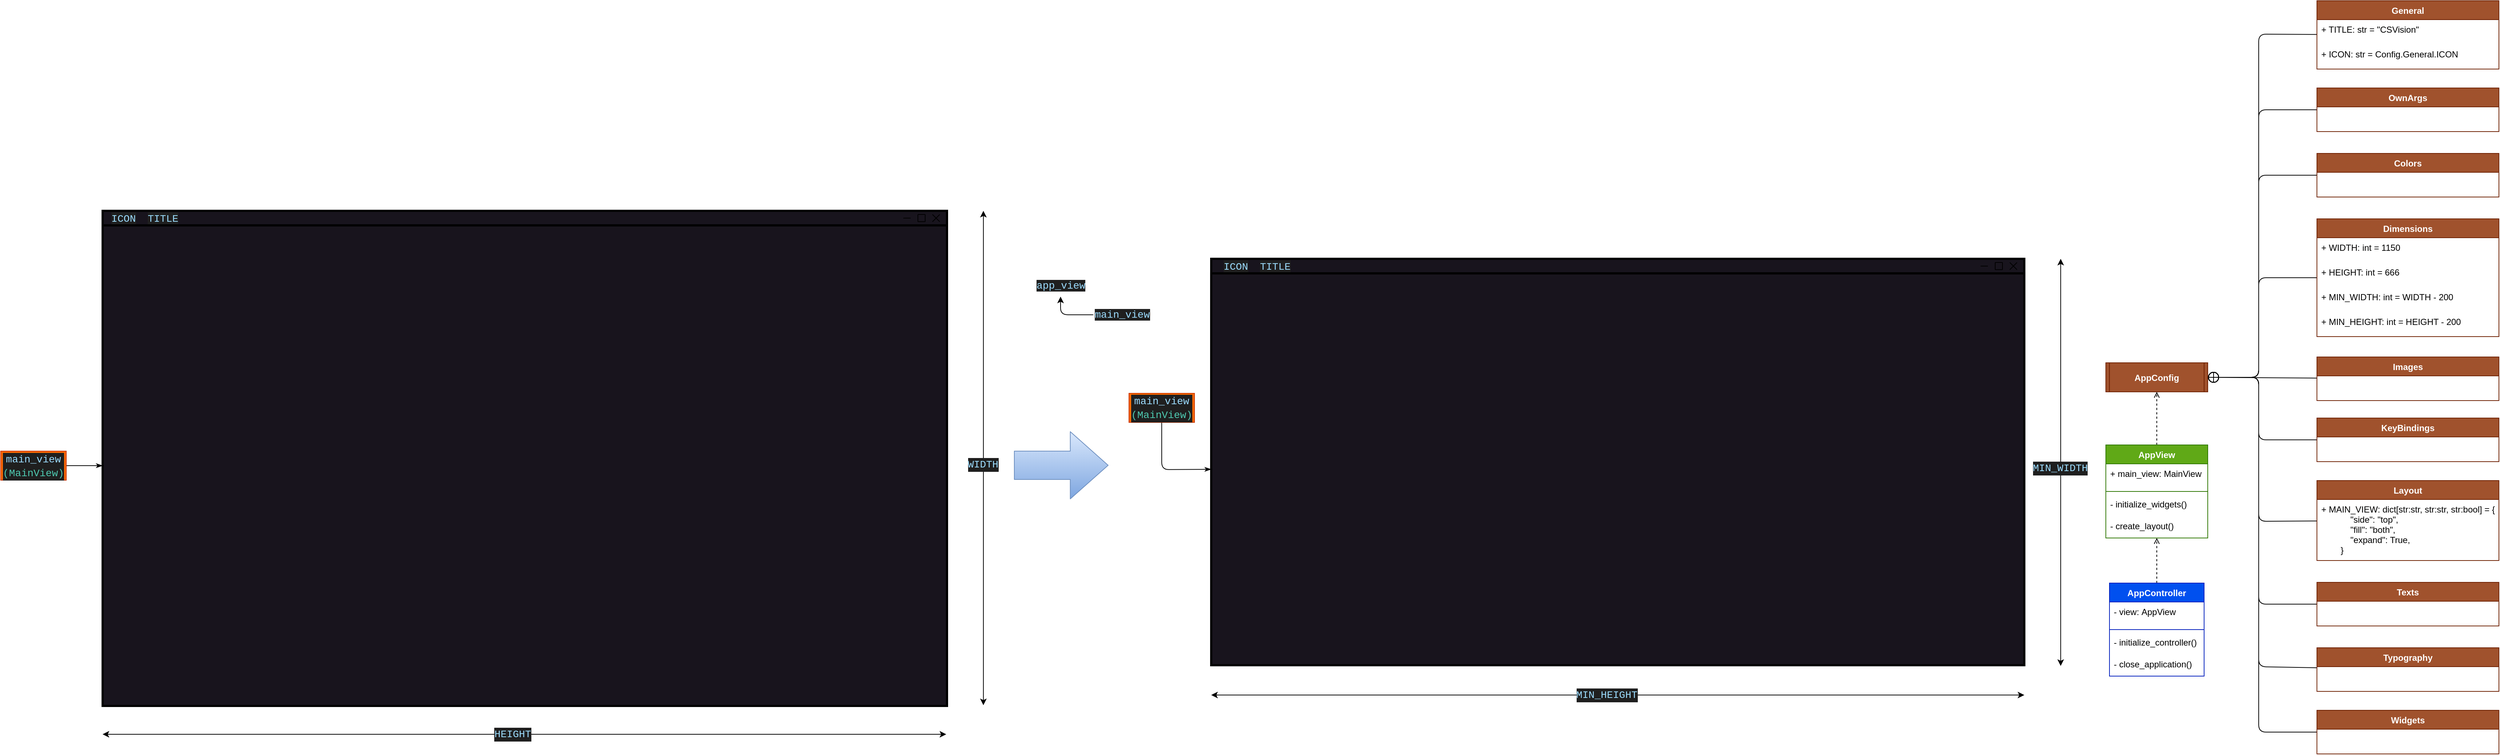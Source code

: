 <mxfile>
    <diagram id="7fKATI9YxWc4WFzTag0X" name="Page-1">
        <mxGraphModel dx="8918" dy="-8693" grid="1" gridSize="10" guides="1" tooltips="1" connect="1" arrows="1" fold="1" page="1" pageScale="1" pageWidth="1169" pageHeight="827" math="0" shadow="0">
            <root>
                <mxCell id="0"/>
                <mxCell id="1" parent="0"/>
                <mxCell id="2" value="" style="rounded=0;whiteSpace=wrap;html=1;fillColor=#18141D;strokeWidth=3;" vertex="1" parent="1">
                    <mxGeometry x="-8021" y="9979" width="1160" height="681" as="geometry"/>
                </mxCell>
                <mxCell id="3" value="" style="endArrow=none;html=1;" edge="1" parent="1">
                    <mxGeometry width="50" height="50" relative="1" as="geometry">
                        <mxPoint x="-6880.98" y="9994" as="sourcePoint"/>
                        <mxPoint x="-6870.98" y="9984" as="targetPoint"/>
                    </mxGeometry>
                </mxCell>
                <mxCell id="4" value="" style="endArrow=none;html=1;" edge="1" parent="1">
                    <mxGeometry width="50" height="50" relative="1" as="geometry">
                        <mxPoint x="-6880.98" y="9984" as="sourcePoint"/>
                        <mxPoint x="-6870.98" y="9994" as="targetPoint"/>
                    </mxGeometry>
                </mxCell>
                <mxCell id="5" value="" style="endArrow=none;html=1;" edge="1" parent="1">
                    <mxGeometry width="50" height="50" relative="1" as="geometry">
                        <mxPoint x="-6921" y="9989" as="sourcePoint"/>
                        <mxPoint x="-6911" y="9989" as="targetPoint"/>
                    </mxGeometry>
                </mxCell>
                <mxCell id="6" value="" style="endArrow=none;html=1;" edge="1" parent="1">
                    <mxGeometry width="50" height="50" relative="1" as="geometry">
                        <mxPoint x="-6901" y="9993.89" as="sourcePoint"/>
                        <mxPoint x="-6891" y="9993.89" as="targetPoint"/>
                    </mxGeometry>
                </mxCell>
                <mxCell id="7" value="" style="endArrow=none;html=1;" edge="1" parent="1">
                    <mxGeometry width="50" height="50" relative="1" as="geometry">
                        <mxPoint x="-6901" y="9984" as="sourcePoint"/>
                        <mxPoint x="-6891" y="9984" as="targetPoint"/>
                    </mxGeometry>
                </mxCell>
                <mxCell id="8" value="" style="endArrow=none;html=1;" edge="1" parent="1">
                    <mxGeometry width="50" height="50" relative="1" as="geometry">
                        <mxPoint x="-6901" y="9984" as="sourcePoint"/>
                        <mxPoint x="-6901" y="9994" as="targetPoint"/>
                    </mxGeometry>
                </mxCell>
                <mxCell id="9" value="" style="endArrow=none;html=1;" edge="1" parent="1">
                    <mxGeometry width="50" height="50" relative="1" as="geometry">
                        <mxPoint x="-6891" y="9994" as="sourcePoint"/>
                        <mxPoint x="-6891" y="9984" as="targetPoint"/>
                    </mxGeometry>
                </mxCell>
                <mxCell id="72" value="" style="endArrow=classic;startArrow=classic;html=1;" edge="1" parent="1">
                    <mxGeometry width="50" height="50" relative="1" as="geometry">
                        <mxPoint x="-8021" y="10699" as="sourcePoint"/>
                        <mxPoint x="-6862.101" y="10699" as="targetPoint"/>
                    </mxGeometry>
                </mxCell>
                <mxCell id="74" value="&lt;div style=&quot;color: rgb(204, 204, 204); background-color: rgb(31, 31, 31); font-family: Consolas, &amp;quot;Courier New&amp;quot;, monospace; font-size: 14px; line-height: 19px;&quot;&gt;&lt;span style=&quot;color: #9cdcfe;&quot;&gt;HEIGHT&lt;/span&gt;&lt;/div&gt;" style="edgeLabel;html=1;align=center;verticalAlign=middle;resizable=0;points=[];" vertex="1" connectable="0" parent="72">
                    <mxGeometry x="-0.027" relative="1" as="geometry">
                        <mxPoint x="-1" as="offset"/>
                    </mxGeometry>
                </mxCell>
                <mxCell id="77" value="&lt;div style=&quot;color: rgb(204, 204, 204); background-color: rgb(31, 31, 31); font-family: Consolas, &amp;quot;Courier New&amp;quot;, monospace; font-weight: normal; font-size: 14px; line-height: 19px;&quot;&gt;&lt;div&gt;&lt;span style=&quot;color: #9cdcfe;&quot;&gt;TITLE&lt;/span&gt;&lt;/div&gt;&lt;/div&gt;" style="text;whiteSpace=wrap;html=1;" vertex="1" parent="1">
                    <mxGeometry x="-7961.02" y="9974" width="40" height="20" as="geometry"/>
                </mxCell>
                <mxCell id="78" value="&lt;div style=&quot;color: rgb(204, 204, 204); background-color: rgb(31, 31, 31); font-family: Consolas, &amp;quot;Courier New&amp;quot;, monospace; font-weight: normal; font-size: 14px; line-height: 19px;&quot;&gt;&lt;div&gt;&lt;span style=&quot;color: #9cdcfe;&quot;&gt;ICON&lt;/span&gt;&lt;/div&gt;&lt;/div&gt;" style="text;whiteSpace=wrap;html=1;" vertex="1" parent="1">
                    <mxGeometry x="-8011.02" y="9974" width="39" height="27" as="geometry"/>
                </mxCell>
                <mxCell id="90" value="" style="endArrow=classic;startArrow=classic;html=1;" edge="1" parent="1">
                    <mxGeometry width="50" height="50" relative="1" as="geometry">
                        <mxPoint x="-6811.02" y="10659" as="sourcePoint"/>
                        <mxPoint x="-6811.02" y="9979" as="targetPoint"/>
                    </mxGeometry>
                </mxCell>
                <mxCell id="91" value="&lt;div style=&quot;color: rgb(204, 204, 204); background-color: rgb(31, 31, 31); font-family: Consolas, &amp;quot;Courier New&amp;quot;, monospace; font-size: 14px; line-height: 19px;&quot;&gt;&lt;span style=&quot;color: #9cdcfe;&quot;&gt;WIDTH&lt;/span&gt;&lt;/div&gt;" style="edgeLabel;html=1;align=center;verticalAlign=middle;resizable=0;points=[];" vertex="1" connectable="0" parent="90">
                    <mxGeometry x="-0.027" relative="1" as="geometry">
                        <mxPoint x="-1" as="offset"/>
                    </mxGeometry>
                </mxCell>
                <mxCell id="94" value="" style="shape=flexArrow;endArrow=classic;html=1;fontSize=999;endWidth=52.381;endSize=17.01;fillColor=#dae8fc;strokeColor=#6c8ebf;gradientColor=#7ea6e0;width=39.048;" edge="1" parent="1">
                    <mxGeometry width="50" height="50" relative="1" as="geometry">
                        <mxPoint x="-6769.02" y="10329" as="sourcePoint"/>
                        <mxPoint x="-6639.13" y="10329" as="targetPoint"/>
                    </mxGeometry>
                </mxCell>
                <mxCell id="95" value="" style="rounded=0;whiteSpace=wrap;html=1;fillColor=#18141D;strokeWidth=3;" vertex="1" parent="1">
                    <mxGeometry x="-8021" y="9999" width="1160" height="661" as="geometry"/>
                </mxCell>
                <mxCell id="96" style="edgeStyle=none;html=1;entryX=0;entryY=0.5;entryDx=0;entryDy=0;startArrow=none;startFill=0;endArrow=classicThin;endFill=1;" edge="1" parent="1" source="97" target="95">
                    <mxGeometry relative="1" as="geometry"/>
                </mxCell>
                <mxCell id="97" value="&lt;div style=&quot;color: rgb(204, 204, 204); background-color: rgb(31, 31, 31); font-family: Consolas, &amp;quot;Courier New&amp;quot;, monospace; font-size: 14px; line-height: 19px;&quot;&gt;&lt;/div&gt;&lt;div style=&quot;color: rgb(204, 204, 204); background-color: rgb(31, 31, 31); font-family: Consolas, &amp;quot;Courier New&amp;quot;, monospace; font-size: 14px; line-height: 19px;&quot;&gt;&lt;span style=&quot;color: #9cdcfe;&quot;&gt;main_view&lt;/span&gt;&lt;/div&gt;&lt;div style=&quot;color: rgb(204, 204, 204); background-color: rgb(31, 31, 31); font-family: Consolas, &amp;quot;Courier New&amp;quot;, monospace; font-size: 14px; line-height: 19px;&quot;&gt;&lt;span style=&quot;color: #4ec9b0;&quot;&gt;(MainView)&lt;/span&gt;&lt;/div&gt;" style="text;html=1;strokeColor=#C73500;fillColor=#fa6800;align=center;verticalAlign=middle;whiteSpace=wrap;rounded=0;fontColor=#000000;" vertex="1" parent="1">
                    <mxGeometry x="-8161" y="10309.5" width="90" height="40" as="geometry"/>
                </mxCell>
                <mxCell id="111" value="" style="rounded=0;whiteSpace=wrap;html=1;fillColor=#18141D;strokeWidth=3;" vertex="1" parent="1">
                    <mxGeometry x="-6498.02" y="10045" width="1117" height="559" as="geometry"/>
                </mxCell>
                <mxCell id="112" value="" style="endArrow=none;html=1;" edge="1" parent="1">
                    <mxGeometry width="50" height="50" relative="1" as="geometry">
                        <mxPoint x="-5401" y="10060" as="sourcePoint"/>
                        <mxPoint x="-5391" y="10050" as="targetPoint"/>
                    </mxGeometry>
                </mxCell>
                <mxCell id="113" value="" style="endArrow=none;html=1;" edge="1" parent="1">
                    <mxGeometry width="50" height="50" relative="1" as="geometry">
                        <mxPoint x="-5401" y="10050" as="sourcePoint"/>
                        <mxPoint x="-5391" y="10060" as="targetPoint"/>
                    </mxGeometry>
                </mxCell>
                <mxCell id="114" value="" style="endArrow=none;html=1;" edge="1" parent="1">
                    <mxGeometry width="50" height="50" relative="1" as="geometry">
                        <mxPoint x="-5441.02" y="10055" as="sourcePoint"/>
                        <mxPoint x="-5431.02" y="10055" as="targetPoint"/>
                    </mxGeometry>
                </mxCell>
                <mxCell id="115" value="" style="endArrow=none;html=1;" edge="1" parent="1">
                    <mxGeometry width="50" height="50" relative="1" as="geometry">
                        <mxPoint x="-5421.02" y="10059.89" as="sourcePoint"/>
                        <mxPoint x="-5411.02" y="10059.89" as="targetPoint"/>
                    </mxGeometry>
                </mxCell>
                <mxCell id="116" value="" style="endArrow=none;html=1;" edge="1" parent="1">
                    <mxGeometry width="50" height="50" relative="1" as="geometry">
                        <mxPoint x="-5421.02" y="10050" as="sourcePoint"/>
                        <mxPoint x="-5411.02" y="10050" as="targetPoint"/>
                    </mxGeometry>
                </mxCell>
                <mxCell id="117" value="" style="endArrow=none;html=1;" edge="1" parent="1">
                    <mxGeometry width="50" height="50" relative="1" as="geometry">
                        <mxPoint x="-5421.02" y="10050" as="sourcePoint"/>
                        <mxPoint x="-5421.02" y="10060" as="targetPoint"/>
                    </mxGeometry>
                </mxCell>
                <mxCell id="118" value="" style="endArrow=none;html=1;" edge="1" parent="1">
                    <mxGeometry width="50" height="50" relative="1" as="geometry">
                        <mxPoint x="-5411.02" y="10060" as="sourcePoint"/>
                        <mxPoint x="-5411.02" y="10050" as="targetPoint"/>
                    </mxGeometry>
                </mxCell>
                <mxCell id="119" value="&lt;div style=&quot;color: rgb(204, 204, 204); background-color: rgb(31, 31, 31); font-family: Consolas, &amp;quot;Courier New&amp;quot;, monospace; font-weight: normal; font-size: 14px; line-height: 19px;&quot;&gt;&lt;div&gt;&lt;span style=&quot;color: #9cdcfe;&quot;&gt;TITLE&lt;/span&gt;&lt;/div&gt;&lt;/div&gt;" style="text;whiteSpace=wrap;html=1;" vertex="1" parent="1">
                    <mxGeometry x="-6433.04" y="10040" width="40" height="20" as="geometry"/>
                </mxCell>
                <mxCell id="120" value="&lt;div style=&quot;color: rgb(204, 204, 204); background-color: rgb(31, 31, 31); font-family: Consolas, &amp;quot;Courier New&amp;quot;, monospace; font-weight: normal; font-size: 14px; line-height: 19px;&quot;&gt;&lt;div&gt;&lt;span style=&quot;color: #9cdcfe;&quot;&gt;ICON&lt;/span&gt;&lt;/div&gt;&lt;/div&gt;" style="text;whiteSpace=wrap;html=1;" vertex="1" parent="1">
                    <mxGeometry x="-6483.04" y="10040" width="39" height="27" as="geometry"/>
                </mxCell>
                <mxCell id="121" value="" style="rounded=0;whiteSpace=wrap;html=1;fillColor=#18141D;strokeWidth=3;" vertex="1" parent="1">
                    <mxGeometry x="-6498.02" y="10065" width="1117" height="539" as="geometry"/>
                </mxCell>
                <mxCell id="122" style="edgeStyle=none;html=1;entryX=0;entryY=0.5;entryDx=0;entryDy=0;startArrow=none;startFill=0;endArrow=classicThin;endFill=1;" edge="1" parent="1" source="123" target="121">
                    <mxGeometry relative="1" as="geometry">
                        <Array as="points">
                            <mxPoint x="-6566.02" y="10335"/>
                        </Array>
                    </mxGeometry>
                </mxCell>
                <mxCell id="123" value="&lt;div style=&quot;color: rgb(204, 204, 204); background-color: rgb(31, 31, 31); font-family: Consolas, &amp;quot;Courier New&amp;quot;, monospace; font-size: 14px; line-height: 19px;&quot;&gt;&lt;/div&gt;&lt;div style=&quot;color: rgb(204, 204, 204); background-color: rgb(31, 31, 31); font-family: Consolas, &amp;quot;Courier New&amp;quot;, monospace; font-size: 14px; line-height: 19px;&quot;&gt;&lt;span style=&quot;color: #9cdcfe;&quot;&gt;main_view&lt;/span&gt;&lt;/div&gt;&lt;div style=&quot;color: rgb(204, 204, 204); background-color: rgb(31, 31, 31); font-family: Consolas, &amp;quot;Courier New&amp;quot;, monospace; font-size: 14px; line-height: 19px;&quot;&gt;&lt;span style=&quot;color: #4ec9b0;&quot;&gt;(MainView)&lt;/span&gt;&lt;/div&gt;" style="text;html=1;strokeColor=#C73500;fillColor=#fa6800;align=center;verticalAlign=middle;whiteSpace=wrap;rounded=0;fontColor=#000000;" vertex="1" parent="1">
                    <mxGeometry x="-6611.02" y="10230" width="90" height="40" as="geometry"/>
                </mxCell>
                <mxCell id="124" value="" style="endArrow=classic;startArrow=classic;html=1;" edge="1" parent="1">
                    <mxGeometry width="50" height="50" relative="1" as="geometry">
                        <mxPoint x="-5331.02" y="10605" as="sourcePoint"/>
                        <mxPoint x="-5331.02" y="10045" as="targetPoint"/>
                    </mxGeometry>
                </mxCell>
                <mxCell id="125" value="&lt;div style=&quot;color: rgb(204, 204, 204); background-color: rgb(31, 31, 31); font-family: Consolas, &amp;quot;Courier New&amp;quot;, monospace; font-size: 14px; line-height: 19px;&quot;&gt;&lt;div style=&quot;line-height: 19px;&quot;&gt;&lt;span style=&quot;color: #9cdcfe;&quot;&gt;MIN_WIDTH&lt;/span&gt;&lt;/div&gt;&lt;/div&gt;" style="edgeLabel;html=1;align=center;verticalAlign=middle;resizable=0;points=[];" vertex="1" connectable="0" parent="124">
                    <mxGeometry x="-0.027" relative="1" as="geometry">
                        <mxPoint x="-1" as="offset"/>
                    </mxGeometry>
                </mxCell>
                <mxCell id="126" value="" style="endArrow=classic;startArrow=classic;html=1;" edge="1" parent="1">
                    <mxGeometry width="50" height="50" relative="1" as="geometry">
                        <mxPoint x="-6498.02" y="10645" as="sourcePoint"/>
                        <mxPoint x="-5381.02" y="10645" as="targetPoint"/>
                    </mxGeometry>
                </mxCell>
                <mxCell id="127" value="&lt;div style=&quot;color: rgb(204, 204, 204); background-color: rgb(31, 31, 31); font-family: Consolas, &amp;quot;Courier New&amp;quot;, monospace; font-size: 14px; line-height: 19px;&quot;&gt;&lt;div style=&quot;line-height: 19px;&quot;&gt;&lt;span style=&quot;color: #9cdcfe;&quot;&gt;MIN_HEIGHT&lt;/span&gt;&lt;/div&gt;&lt;/div&gt;" style="edgeLabel;html=1;align=center;verticalAlign=middle;resizable=0;points=[];" vertex="1" connectable="0" parent="126">
                    <mxGeometry x="-0.027" relative="1" as="geometry">
                        <mxPoint x="-1" as="offset"/>
                    </mxGeometry>
                </mxCell>
                <mxCell id="129" value="&lt;span style=&quot;color: rgb(156, 220, 254); font-family: Consolas, &amp;quot;Courier New&amp;quot;, monospace; font-size: 14px; font-style: normal; font-variant-ligatures: normal; font-variant-caps: normal; font-weight: 400; letter-spacing: normal; orphans: 2; text-align: center; text-indent: 0px; text-transform: none; widows: 2; word-spacing: 0px; -webkit-text-stroke-width: 0px; background-color: rgb(31, 31, 31); text-decoration-thickness: initial; text-decoration-style: initial; text-decoration-color: initial; float: none; display: inline !important;&quot;&gt;app_view&lt;/span&gt;" style="text;whiteSpace=wrap;html=1;" vertex="1" parent="1">
                    <mxGeometry x="-6740" y="10067" width="70" height="30" as="geometry"/>
                </mxCell>
                <mxCell id="132" style="edgeStyle=none;html=1;entryX=0.5;entryY=1;entryDx=0;entryDy=0;" edge="1" parent="1" source="130" target="129">
                    <mxGeometry relative="1" as="geometry">
                        <Array as="points">
                            <mxPoint x="-6705" y="10122"/>
                        </Array>
                    </mxGeometry>
                </mxCell>
                <mxCell id="130" value="&lt;span style=&quot;color: rgb(156, 220, 254); font-family: Consolas, &amp;quot;Courier New&amp;quot;, monospace; font-size: 14px; font-style: normal; font-variant-ligatures: normal; font-variant-caps: normal; font-weight: 400; letter-spacing: normal; orphans: 2; text-align: center; text-indent: 0px; text-transform: none; widows: 2; word-spacing: 0px; -webkit-text-stroke-width: 0px; background-color: rgb(31, 31, 31); text-decoration-thickness: initial; text-decoration-style: initial; text-decoration-color: initial; float: none; display: inline !important;&quot;&gt;main_view&lt;/span&gt;" style="text;whiteSpace=wrap;html=1;" vertex="1" parent="1">
                    <mxGeometry x="-6660" y="10107" width="70" height="30" as="geometry"/>
                </mxCell>
                <mxCell id="182" style="edgeStyle=none;html=1;endArrow=open;endFill=0;dashed=1;" edge="1" parent="1" source="133" target="139">
                    <mxGeometry relative="1" as="geometry"/>
                </mxCell>
                <mxCell id="133" value="AppController" style="swimlane;fontStyle=1;align=center;verticalAlign=top;childLayout=stackLayout;horizontal=1;startSize=26;horizontalStack=0;resizeParent=1;resizeParentMax=0;resizeLast=0;collapsible=1;marginBottom=0;rounded=0;fillColor=#0050ef;fontColor=#ffffff;strokeColor=#001DBC;" vertex="1" parent="1">
                    <mxGeometry x="-5264" y="10491" width="130" height="128" as="geometry"/>
                </mxCell>
                <mxCell id="134" value="- view: AppView" style="text;strokeColor=none;fillColor=none;align=left;verticalAlign=top;spacingLeft=4;spacingRight=4;overflow=hidden;rotatable=0;points=[[0,0.5],[1,0.5]];portConstraint=eastwest;rounded=0;" vertex="1" parent="133">
                    <mxGeometry y="26" width="130" height="34" as="geometry"/>
                </mxCell>
                <mxCell id="135" value="" style="line;strokeWidth=1;fillColor=none;align=left;verticalAlign=middle;spacingTop=-1;spacingLeft=3;spacingRight=3;rotatable=0;labelPosition=right;points=[];portConstraint=eastwest;strokeColor=inherit;rounded=0;" vertex="1" parent="133">
                    <mxGeometry y="60" width="130" height="8" as="geometry"/>
                </mxCell>
                <mxCell id="136" value="- initialize_controller()" style="text;strokeColor=none;fillColor=none;align=left;verticalAlign=top;spacingLeft=4;spacingRight=4;overflow=hidden;rotatable=0;points=[[0,0.5],[1,0.5]];portConstraint=eastwest;rounded=0;" vertex="1" parent="133">
                    <mxGeometry y="68" width="130" height="30" as="geometry"/>
                </mxCell>
                <mxCell id="138" value="- close_application()" style="text;strokeColor=none;fillColor=none;align=left;verticalAlign=top;spacingLeft=4;spacingRight=4;overflow=hidden;rotatable=0;points=[[0,0.5],[1,0.5]];portConstraint=eastwest;rounded=0;" vertex="1" parent="133">
                    <mxGeometry y="98" width="130" height="30" as="geometry"/>
                </mxCell>
                <mxCell id="183" style="edgeStyle=none;html=1;entryX=0.5;entryY=1;entryDx=0;entryDy=0;dashed=1;endArrow=open;endFill=0;" edge="1" parent="1" source="139" target="150">
                    <mxGeometry relative="1" as="geometry"/>
                </mxCell>
                <mxCell id="139" value="AppView" style="swimlane;fontStyle=1;align=center;verticalAlign=top;childLayout=stackLayout;horizontal=1;startSize=26;horizontalStack=0;resizeParent=1;resizeParentMax=0;resizeLast=0;collapsible=1;marginBottom=0;rounded=0;fillColor=#60a917;fontColor=#ffffff;strokeColor=#2D7600;" vertex="1" parent="1">
                    <mxGeometry x="-5269" y="10301" width="140" height="128" as="geometry"/>
                </mxCell>
                <mxCell id="140" value="+ main_view: MainView" style="text;strokeColor=none;fillColor=none;align=left;verticalAlign=top;spacingLeft=4;spacingRight=4;overflow=hidden;rotatable=0;points=[[0,0.5],[1,0.5]];portConstraint=eastwest;rounded=0;" vertex="1" parent="139">
                    <mxGeometry y="26" width="140" height="34" as="geometry"/>
                </mxCell>
                <mxCell id="141" value="" style="line;strokeWidth=1;fillColor=none;align=left;verticalAlign=middle;spacingTop=-1;spacingLeft=3;spacingRight=3;rotatable=0;labelPosition=right;points=[];portConstraint=eastwest;strokeColor=inherit;rounded=0;" vertex="1" parent="139">
                    <mxGeometry y="60" width="140" height="8" as="geometry"/>
                </mxCell>
                <mxCell id="142" value="- initialize_widgets()" style="text;strokeColor=none;fillColor=none;align=left;verticalAlign=top;spacingLeft=4;spacingRight=4;overflow=hidden;rotatable=0;points=[[0,0.5],[1,0.5]];portConstraint=eastwest;rounded=0;" vertex="1" parent="139">
                    <mxGeometry y="68" width="140" height="30" as="geometry"/>
                </mxCell>
                <mxCell id="143" value="- create_layout()" style="text;strokeColor=none;fillColor=none;align=left;verticalAlign=top;spacingLeft=4;spacingRight=4;overflow=hidden;rotatable=0;points=[[0,0.5],[1,0.5]];portConstraint=eastwest;rounded=0;" vertex="1" parent="139">
                    <mxGeometry y="98" width="140" height="30" as="geometry"/>
                </mxCell>
                <mxCell id="181" style="edgeStyle=none;html=1;entryX=1;entryY=0.5;entryDx=0;entryDy=0;endArrow=circlePlus;endFill=0;" edge="1" parent="1" source="145" target="150">
                    <mxGeometry relative="1" as="geometry">
                        <Array as="points">
                            <mxPoint x="-5059" y="9736"/>
                            <mxPoint x="-5059" y="10208"/>
                        </Array>
                    </mxGeometry>
                </mxCell>
                <mxCell id="145" value="General" style="swimlane;fontStyle=1;align=center;verticalAlign=top;childLayout=stackLayout;horizontal=1;startSize=26;horizontalStack=0;resizeParent=1;resizeParentMax=0;resizeLast=0;collapsible=1;marginBottom=0;rounded=0;fillColor=#a0522d;fontColor=#ffffff;strokeColor=#6D1F00;" vertex="1" parent="1">
                    <mxGeometry x="-4979" y="9690" width="250" height="94" as="geometry"/>
                </mxCell>
                <mxCell id="146" value="+ TITLE: str = &quot;CSVision&quot;" style="text;strokeColor=none;fillColor=none;align=left;verticalAlign=top;spacingLeft=4;spacingRight=4;overflow=hidden;rotatable=0;points=[[0,0.5],[1,0.5]];portConstraint=eastwest;rounded=0;" vertex="1" parent="145">
                    <mxGeometry y="26" width="250" height="34" as="geometry"/>
                </mxCell>
                <mxCell id="151" value="+ ICON: str = Config.General.ICON" style="text;strokeColor=none;fillColor=none;align=left;verticalAlign=top;spacingLeft=4;spacingRight=4;overflow=hidden;rotatable=0;points=[[0,0.5],[1,0.5]];portConstraint=eastwest;rounded=0;" vertex="1" parent="145">
                    <mxGeometry y="60" width="250" height="34" as="geometry"/>
                </mxCell>
                <mxCell id="150" value="AppConfig" style="shape=process2;fixedSize=1;size=5;fontStyle=1;fillColor=#a0522d;fontColor=#ffffff;strokeColor=#6D1F00;" vertex="1" parent="1">
                    <mxGeometry x="-5269" y="10188" width="140" height="40" as="geometry"/>
                </mxCell>
                <mxCell id="180" style="edgeStyle=none;html=1;entryX=1;entryY=0.5;entryDx=0;entryDy=0;endArrow=circlePlus;endFill=0;" edge="1" parent="1" source="152" target="150">
                    <mxGeometry relative="1" as="geometry">
                        <Array as="points">
                            <mxPoint x="-5059" y="9840"/>
                            <mxPoint x="-5059" y="10208"/>
                        </Array>
                    </mxGeometry>
                </mxCell>
                <mxCell id="152" value="OwnArgs" style="swimlane;fontStyle=1;align=center;verticalAlign=top;childLayout=stackLayout;horizontal=1;startSize=26;horizontalStack=0;resizeParent=1;resizeParentMax=0;resizeLast=0;collapsible=1;marginBottom=0;rounded=0;fillColor=#a0522d;fontColor=#ffffff;strokeColor=#6D1F00;" vertex="1" parent="1">
                    <mxGeometry x="-4979" y="9810" width="250" height="60" as="geometry"/>
                </mxCell>
                <mxCell id="179" style="edgeStyle=none;html=1;entryX=1;entryY=0.5;entryDx=0;entryDy=0;endArrow=circlePlus;endFill=0;" edge="1" parent="1" source="155" target="150">
                    <mxGeometry relative="1" as="geometry">
                        <Array as="points">
                            <mxPoint x="-5059" y="9930"/>
                            <mxPoint x="-5059" y="10208"/>
                        </Array>
                    </mxGeometry>
                </mxCell>
                <mxCell id="155" value="Colors" style="swimlane;fontStyle=1;align=center;verticalAlign=top;childLayout=stackLayout;horizontal=1;startSize=26;horizontalStack=0;resizeParent=1;resizeParentMax=0;resizeLast=0;collapsible=1;marginBottom=0;rounded=0;fillColor=#a0522d;fontColor=#ffffff;strokeColor=#6D1F00;" vertex="1" parent="1">
                    <mxGeometry x="-4979" y="9900" width="250" height="60" as="geometry"/>
                </mxCell>
                <mxCell id="173" style="edgeStyle=none;html=1;entryX=1;entryY=0.5;entryDx=0;entryDy=0;endArrow=circlePlus;endFill=0;" edge="1" parent="1" source="158" target="150">
                    <mxGeometry relative="1" as="geometry">
                        <Array as="points">
                            <mxPoint x="-5059" y="10294"/>
                            <mxPoint x="-5059" y="10208"/>
                        </Array>
                    </mxGeometry>
                </mxCell>
                <mxCell id="158" value="KeyBindings" style="swimlane;fontStyle=1;align=center;verticalAlign=top;childLayout=stackLayout;horizontal=1;startSize=26;horizontalStack=0;resizeParent=1;resizeParentMax=0;resizeLast=0;collapsible=1;marginBottom=0;rounded=0;fillColor=#a0522d;fontColor=#ffffff;strokeColor=#6D1F00;" vertex="1" parent="1">
                    <mxGeometry x="-4979" y="10264" width="250" height="60" as="geometry"/>
                </mxCell>
                <mxCell id="178" style="edgeStyle=none;html=1;endArrow=circlePlus;endFill=0;entryX=1;entryY=0.5;entryDx=0;entryDy=0;" edge="1" parent="1" source="159" target="150">
                    <mxGeometry relative="1" as="geometry">
                        <mxPoint x="-5089" y="10208" as="targetPoint"/>
                        <Array as="points">
                            <mxPoint x="-5059" y="10071"/>
                            <mxPoint x="-5059" y="10208"/>
                        </Array>
                    </mxGeometry>
                </mxCell>
                <mxCell id="159" value="Dimensions" style="swimlane;fontStyle=1;align=center;verticalAlign=top;childLayout=stackLayout;horizontal=1;startSize=26;horizontalStack=0;resizeParent=1;resizeParentMax=0;resizeLast=0;collapsible=1;marginBottom=0;rounded=0;fillColor=#a0522d;fontColor=#ffffff;strokeColor=#6D1F00;" vertex="1" parent="1">
                    <mxGeometry x="-4979" y="9990" width="250" height="162" as="geometry"/>
                </mxCell>
                <mxCell id="160" value="+ WIDTH: int = 1150" style="text;strokeColor=none;fillColor=none;align=left;verticalAlign=top;spacingLeft=4;spacingRight=4;overflow=hidden;rotatable=0;points=[[0,0.5],[1,0.5]];portConstraint=eastwest;rounded=0;" vertex="1" parent="159">
                    <mxGeometry y="26" width="250" height="34" as="geometry"/>
                </mxCell>
                <mxCell id="161" value="+ HEIGHT: int = 666" style="text;strokeColor=none;fillColor=none;align=left;verticalAlign=top;spacingLeft=4;spacingRight=4;overflow=hidden;rotatable=0;points=[[0,0.5],[1,0.5]];portConstraint=eastwest;rounded=0;" vertex="1" parent="159">
                    <mxGeometry y="60" width="250" height="34" as="geometry"/>
                </mxCell>
                <mxCell id="162" value="+ MIN_WIDTH: int = WIDTH - 200" style="text;strokeColor=none;fillColor=none;align=left;verticalAlign=top;spacingLeft=4;spacingRight=4;overflow=hidden;rotatable=0;points=[[0,0.5],[1,0.5]];portConstraint=eastwest;rounded=0;" vertex="1" parent="159">
                    <mxGeometry y="94" width="250" height="34" as="geometry"/>
                </mxCell>
                <mxCell id="163" value="+ MIN_HEIGHT: int = HEIGHT - 200" style="text;strokeColor=none;fillColor=none;align=left;verticalAlign=top;spacingLeft=4;spacingRight=4;overflow=hidden;rotatable=0;points=[[0,0.5],[1,0.5]];portConstraint=eastwest;rounded=0;" vertex="1" parent="159">
                    <mxGeometry y="128" width="250" height="34" as="geometry"/>
                </mxCell>
                <mxCell id="172" style="edgeStyle=none;html=1;entryX=1;entryY=0.5;entryDx=0;entryDy=0;endArrow=circlePlus;endFill=0;" edge="1" parent="1" source="164" target="150">
                    <mxGeometry relative="1" as="geometry"/>
                </mxCell>
                <mxCell id="164" value="Images" style="swimlane;fontStyle=1;align=center;verticalAlign=top;childLayout=stackLayout;horizontal=1;startSize=26;horizontalStack=0;resizeParent=1;resizeParentMax=0;resizeLast=0;collapsible=1;marginBottom=0;rounded=0;fillColor=#a0522d;fontColor=#ffffff;strokeColor=#6D1F00;" vertex="1" parent="1">
                    <mxGeometry x="-4979" y="10180" width="250" height="60" as="geometry"/>
                </mxCell>
                <mxCell id="174" style="edgeStyle=none;html=1;endArrow=circlePlus;endFill=0;entryX=1;entryY=0.5;entryDx=0;entryDy=0;" edge="1" parent="1" source="165" target="150">
                    <mxGeometry relative="1" as="geometry">
                        <mxPoint x="-5089" y="10206" as="targetPoint"/>
                        <Array as="points">
                            <mxPoint x="-5059" y="10406"/>
                            <mxPoint x="-5059" y="10208"/>
                        </Array>
                    </mxGeometry>
                </mxCell>
                <mxCell id="165" value="Layout" style="swimlane;fontStyle=1;align=center;verticalAlign=top;childLayout=stackLayout;horizontal=1;startSize=26;horizontalStack=0;resizeParent=1;resizeParentMax=0;resizeLast=0;collapsible=1;marginBottom=0;rounded=0;fillColor=#a0522d;fontColor=#ffffff;strokeColor=#6D1F00;" vertex="1" parent="1">
                    <mxGeometry x="-4979" y="10350" width="250" height="110" as="geometry"/>
                </mxCell>
                <mxCell id="166" value="+ MAIN_VIEW: dict[str:str, str:str, str:bool] = {&#10;            &quot;side&quot;: &quot;top&quot;,&#10;            &quot;fill&quot;: &quot;both&quot;,&#10;            &quot;expand&quot;: True,&#10;        }" style="text;strokeColor=none;fillColor=none;align=left;verticalAlign=top;spacingLeft=4;spacingRight=4;overflow=hidden;rotatable=0;points=[[0,0.5],[1,0.5]];portConstraint=eastwest;rounded=0;" vertex="1" parent="165">
                    <mxGeometry y="26" width="250" height="84" as="geometry"/>
                </mxCell>
                <mxCell id="176" style="edgeStyle=none;html=1;entryX=1;entryY=0.5;entryDx=0;entryDy=0;endArrow=circlePlus;endFill=0;" edge="1" parent="1" source="169" target="150">
                    <mxGeometry relative="1" as="geometry">
                        <Array as="points">
                            <mxPoint x="-5059" y="10606"/>
                            <mxPoint x="-5059" y="10208"/>
                        </Array>
                    </mxGeometry>
                </mxCell>
                <mxCell id="169" value="Typography" style="swimlane;fontStyle=1;align=center;verticalAlign=top;childLayout=stackLayout;horizontal=1;startSize=26;horizontalStack=0;resizeParent=1;resizeParentMax=0;resizeLast=0;collapsible=1;marginBottom=0;rounded=0;fillColor=#a0522d;fontColor=#ffffff;strokeColor=#6D1F00;" vertex="1" parent="1">
                    <mxGeometry x="-4979" y="10580" width="250" height="60" as="geometry"/>
                </mxCell>
                <mxCell id="175" style="edgeStyle=none;html=1;endArrow=circlePlus;endFill=0;entryX=1;entryY=0.5;entryDx=0;entryDy=0;" edge="1" parent="1" source="170" target="150">
                    <mxGeometry relative="1" as="geometry">
                        <mxPoint x="-5089" y="10206" as="targetPoint"/>
                        <Array as="points">
                            <mxPoint x="-5059" y="10520"/>
                            <mxPoint x="-5059" y="10208"/>
                        </Array>
                    </mxGeometry>
                </mxCell>
                <mxCell id="170" value="Texts" style="swimlane;fontStyle=1;align=center;verticalAlign=top;childLayout=stackLayout;horizontal=1;startSize=26;horizontalStack=0;resizeParent=1;resizeParentMax=0;resizeLast=0;collapsible=1;marginBottom=0;rounded=0;fillColor=#a0522d;fontColor=#ffffff;strokeColor=#6D1F00;" vertex="1" parent="1">
                    <mxGeometry x="-4979" y="10490" width="250" height="60" as="geometry"/>
                </mxCell>
                <mxCell id="177" style="edgeStyle=none;html=1;entryX=1;entryY=0.5;entryDx=0;entryDy=0;endArrow=circlePlus;endFill=0;" edge="1" parent="1" source="171" target="150">
                    <mxGeometry relative="1" as="geometry">
                        <Array as="points">
                            <mxPoint x="-5059" y="10696"/>
                            <mxPoint x="-5059" y="10208"/>
                        </Array>
                    </mxGeometry>
                </mxCell>
                <mxCell id="171" value="Widgets" style="swimlane;fontStyle=1;align=center;verticalAlign=top;childLayout=stackLayout;horizontal=1;startSize=26;horizontalStack=0;resizeParent=1;resizeParentMax=0;resizeLast=0;collapsible=1;marginBottom=0;rounded=0;fillColor=#a0522d;fontColor=#ffffff;strokeColor=#6D1F00;" vertex="1" parent="1">
                    <mxGeometry x="-4979" y="10666" width="250" height="60" as="geometry"/>
                </mxCell>
            </root>
        </mxGraphModel>
    </diagram>
</mxfile>